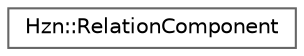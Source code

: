 digraph "Graphical Class Hierarchy"
{
 // LATEX_PDF_SIZE
  bgcolor="transparent";
  edge [fontname=Helvetica,fontsize=10,labelfontname=Helvetica,labelfontsize=10];
  node [fontname=Helvetica,fontsize=10,shape=box,height=0.2,width=0.4];
  rankdir="LR";
  Node0 [label="Hzn::RelationComponent",height=0.2,width=0.4,color="grey40", fillcolor="white", style="filled",URL="$struct_hzn_1_1_relation_component.html",tooltip=" "];
}
